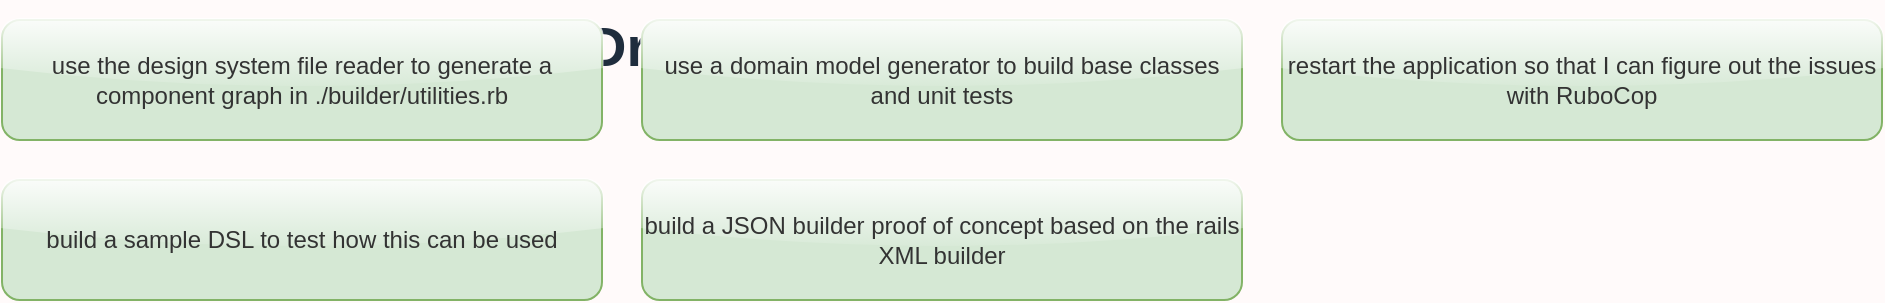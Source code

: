 <mxfile>
  <diagram id="KbA" name="In progress">
    <mxGraphModel dx="0" dy="0" background="#FFFAFA" grid="0" gridSize="10" guides="1" tooltips="1" connect="1" arrows="1" fold="1" page="1" pageScale="1" pageWidth="1169" pageHeight="827" math="0" shadow="0">
      <root>
        <mxCell id="page_root_KbA" parent="KbA"/>
        <mxCell id="node_root_KbA" parent="page_root_KbA"/>
        <mxCell id="KbA-1" value="DrawIO DSL" style="whiteSpace=wrap;html=1;rounded=1;glass=1;fontColor=#1F2D3D;text;fontSize=28;fontStyle=1;fillColor=none" vertex="1" parent="node_root_KbA">
          <mxGeometry x="300" y="0" width="400" height="80" as="geometry"/>
        </mxCell>
        <mxCell id="KbA-3" value="use the design system file reader to generate a component graph in ./builder/utilities.rb" style="whiteSpace=wrap;html=1;rounded=1;glass=1;fillColor=#d5e8d4;strokeColor=#82b366;fontColor=#333333" vertex="1" parent="node_root_KbA">
          <mxGeometry x="10" y="10" width="300" height="60" as="geometry"/>
        </mxCell>
        <mxCell id="KbA-4" value="use a domain model generator to build base classes and unit tests" style="whiteSpace=wrap;html=1;rounded=1;glass=1;fillColor=#d5e8d4;strokeColor=#82b366;fontColor=#333333" vertex="1" parent="node_root_KbA">
          <mxGeometry x="330" y="10" width="300" height="60" as="geometry"/>
        </mxCell>
        <mxCell id="KbA-5" value="restart the application so that I can figure out the issues with RuboCop" style="whiteSpace=wrap;html=1;rounded=1;glass=1;fillColor=#d5e8d4;strokeColor=#82b366;fontColor=#333333" vertex="1" parent="node_root_KbA">
          <mxGeometry x="650" y="10" width="300" height="60" as="geometry"/>
        </mxCell>
        <mxCell id="KbA-6" value="build a sample DSL to test how this can be used" style="whiteSpace=wrap;html=1;rounded=1;glass=1;fillColor=#d5e8d4;strokeColor=#82b366;fontColor=#333333" vertex="1" parent="node_root_KbA">
          <mxGeometry x="10" y="90" width="300" height="60" as="geometry"/>
        </mxCell>
        <mxCell id="KbA-7" value="build a JSON builder proof of concept based on the rails XML builder" style="whiteSpace=wrap;html=1;rounded=1;glass=1;fillColor=#d5e8d4;strokeColor=#82b366;fontColor=#333333" vertex="1" parent="node_root_KbA">
          <mxGeometry x="330" y="90" width="300" height="60" as="geometry"/>
        </mxCell>
      </root>
    </mxGraphModel>
  </diagram>
  <diagram id="pBL" name="To Do">
    <mxGraphModel dx="0" dy="0" background="#FFFAFA" grid="0" gridSize="10" guides="1" tooltips="1" connect="1" arrows="1" fold="1" page="1" pageScale="1" pageWidth="1169" pageHeight="827" math="0" shadow="0">
      <root>
        <mxCell id="page_root_pBL" parent="pBL"/>
        <mxCell id="node_root_pBL" parent="page_root_pBL"/>
        <mxCell id="pBL-2" value="build file reader for raw design system files" style="whiteSpace=wrap;html=1;rounded=1;glass=1;fillColor=#dae8fc;strokeColor=#6c8ebf;fontColor=#333333" vertex="1" parent="node_root_pBL">
          <mxGeometry x="10" y="10" width="300" height="60" as="geometry"/>
        </mxCell>
      </root>
    </mxGraphModel>
  </diagram>
  <diagram id="raJ" name="Done">
    <mxGraphModel dx="0" dy="0" background="#FFFAFA" grid="0" gridSize="10" guides="1" tooltips="1" connect="1" arrows="1" fold="1" page="1" pageScale="1" pageWidth="1169" pageHeight="827" math="0" shadow="0">
      <root>
        <mxCell id="page_root_raJ" parent="raJ"/>
        <mxCell id="node_root_raJ" parent="page_root_raJ"/>
        <mxCell id="raJ-1" value="build a or adapt the existing RubyDsl so that it can write classes and specs based on tailwind domain model" style="whiteSpace=wrap;html=1;rounded=1;glass=1;fillColor=#f8cecc;strokeColor=#b85450;fontColor=#333333" vertex="1" parent="node_root_raJ">
          <mxGeometry x="0" y="0" width="300" height="60" as="geometry"/>
        </mxCell>
      </root>
    </mxGraphModel>
  </diagram>
</mxfile>